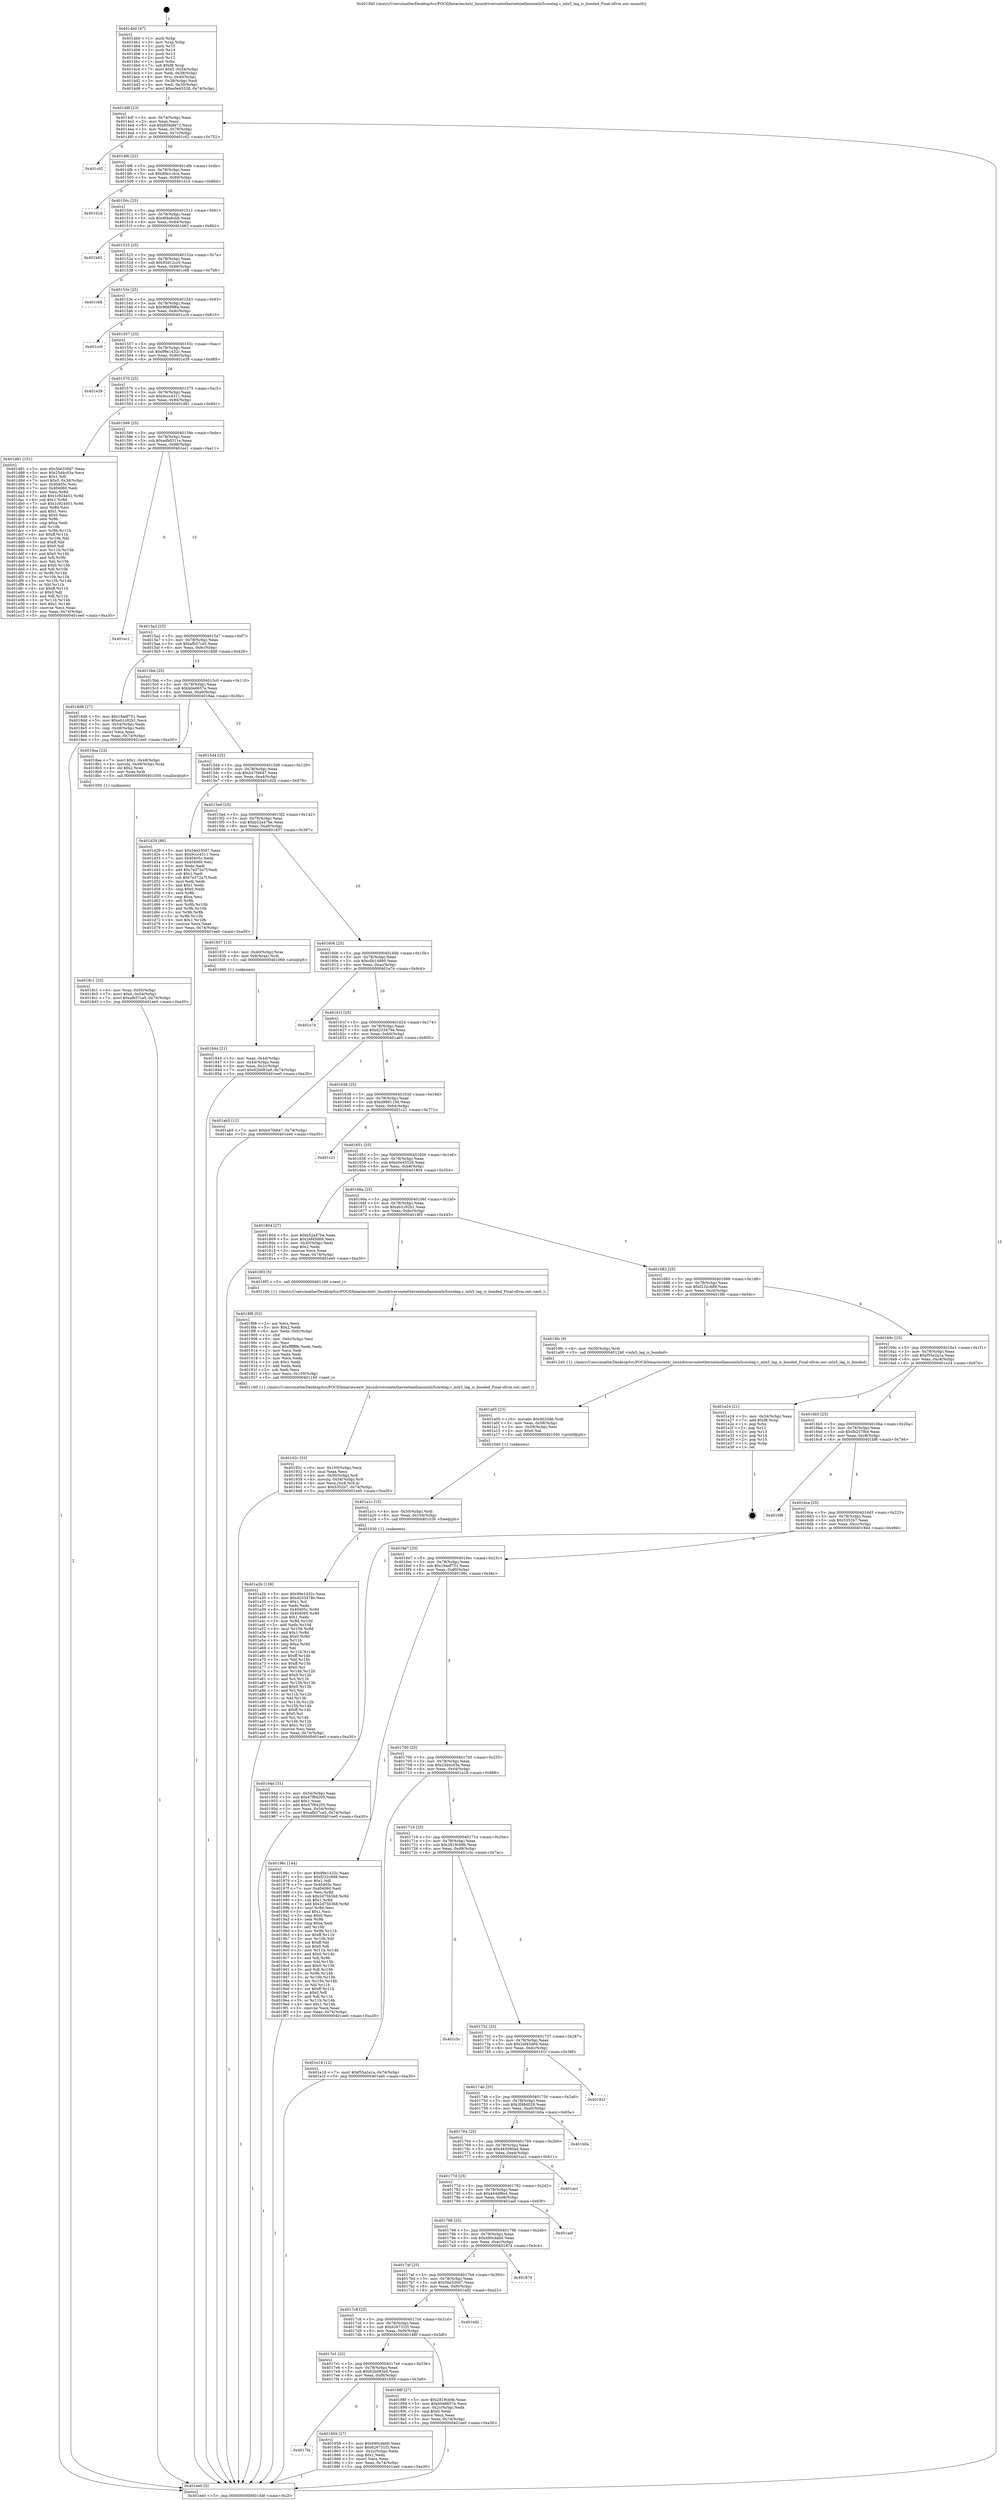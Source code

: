 digraph "0x4014b0" {
  label = "0x4014b0 (/mnt/c/Users/mathe/Desktop/tcc/POCII/binaries/extr_linuxdriversnetethernetmellanoxmlx5corelag.c_mlx5_lag_is_bonded_Final-ollvm.out::main(0))"
  labelloc = "t"
  node[shape=record]

  Entry [label="",width=0.3,height=0.3,shape=circle,fillcolor=black,style=filled]
  "0x4014df" [label="{
     0x4014df [23]\l
     | [instrs]\l
     &nbsp;&nbsp;0x4014df \<+3\>: mov -0x74(%rbp),%eax\l
     &nbsp;&nbsp;0x4014e2 \<+2\>: mov %eax,%ecx\l
     &nbsp;&nbsp;0x4014e4 \<+6\>: sub $0x858dfe72,%ecx\l
     &nbsp;&nbsp;0x4014ea \<+3\>: mov %eax,-0x78(%rbp)\l
     &nbsp;&nbsp;0x4014ed \<+3\>: mov %ecx,-0x7c(%rbp)\l
     &nbsp;&nbsp;0x4014f0 \<+6\>: je 0000000000401c02 \<main+0x752\>\l
  }"]
  "0x401c02" [label="{
     0x401c02\l
  }", style=dashed]
  "0x4014f6" [label="{
     0x4014f6 [22]\l
     | [instrs]\l
     &nbsp;&nbsp;0x4014f6 \<+5\>: jmp 00000000004014fb \<main+0x4b\>\l
     &nbsp;&nbsp;0x4014fb \<+3\>: mov -0x78(%rbp),%eax\l
     &nbsp;&nbsp;0x4014fe \<+5\>: sub $0x89a1c4ce,%eax\l
     &nbsp;&nbsp;0x401503 \<+3\>: mov %eax,-0x80(%rbp)\l
     &nbsp;&nbsp;0x401506 \<+6\>: je 0000000000401d1d \<main+0x86d\>\l
  }"]
  Exit [label="",width=0.3,height=0.3,shape=circle,fillcolor=black,style=filled,peripheries=2]
  "0x401d1d" [label="{
     0x401d1d\l
  }", style=dashed]
  "0x40150c" [label="{
     0x40150c [25]\l
     | [instrs]\l
     &nbsp;&nbsp;0x40150c \<+5\>: jmp 0000000000401511 \<main+0x61\>\l
     &nbsp;&nbsp;0x401511 \<+3\>: mov -0x78(%rbp),%eax\l
     &nbsp;&nbsp;0x401514 \<+5\>: sub $0x8f4ebcbb,%eax\l
     &nbsp;&nbsp;0x401519 \<+6\>: mov %eax,-0x84(%rbp)\l
     &nbsp;&nbsp;0x40151f \<+6\>: je 0000000000401b62 \<main+0x6b2\>\l
  }"]
  "0x401a2b" [label="{
     0x401a2b [138]\l
     | [instrs]\l
     &nbsp;&nbsp;0x401a2b \<+5\>: mov $0x99e1432c,%eax\l
     &nbsp;&nbsp;0x401a30 \<+5\>: mov $0xd233478e,%esi\l
     &nbsp;&nbsp;0x401a35 \<+2\>: mov $0x1,%cl\l
     &nbsp;&nbsp;0x401a37 \<+2\>: xor %edx,%edx\l
     &nbsp;&nbsp;0x401a39 \<+8\>: mov 0x40405c,%r8d\l
     &nbsp;&nbsp;0x401a41 \<+8\>: mov 0x404060,%r9d\l
     &nbsp;&nbsp;0x401a49 \<+3\>: sub $0x1,%edx\l
     &nbsp;&nbsp;0x401a4c \<+3\>: mov %r8d,%r10d\l
     &nbsp;&nbsp;0x401a4f \<+3\>: add %edx,%r10d\l
     &nbsp;&nbsp;0x401a52 \<+4\>: imul %r10d,%r8d\l
     &nbsp;&nbsp;0x401a56 \<+4\>: and $0x1,%r8d\l
     &nbsp;&nbsp;0x401a5a \<+4\>: cmp $0x0,%r8d\l
     &nbsp;&nbsp;0x401a5e \<+4\>: sete %r11b\l
     &nbsp;&nbsp;0x401a62 \<+4\>: cmp $0xa,%r9d\l
     &nbsp;&nbsp;0x401a66 \<+3\>: setl %bl\l
     &nbsp;&nbsp;0x401a69 \<+3\>: mov %r11b,%r14b\l
     &nbsp;&nbsp;0x401a6c \<+4\>: xor $0xff,%r14b\l
     &nbsp;&nbsp;0x401a70 \<+3\>: mov %bl,%r15b\l
     &nbsp;&nbsp;0x401a73 \<+4\>: xor $0xff,%r15b\l
     &nbsp;&nbsp;0x401a77 \<+3\>: xor $0x0,%cl\l
     &nbsp;&nbsp;0x401a7a \<+3\>: mov %r14b,%r12b\l
     &nbsp;&nbsp;0x401a7d \<+4\>: and $0x0,%r12b\l
     &nbsp;&nbsp;0x401a81 \<+3\>: and %cl,%r11b\l
     &nbsp;&nbsp;0x401a84 \<+3\>: mov %r15b,%r13b\l
     &nbsp;&nbsp;0x401a87 \<+4\>: and $0x0,%r13b\l
     &nbsp;&nbsp;0x401a8b \<+2\>: and %cl,%bl\l
     &nbsp;&nbsp;0x401a8d \<+3\>: or %r11b,%r12b\l
     &nbsp;&nbsp;0x401a90 \<+3\>: or %bl,%r13b\l
     &nbsp;&nbsp;0x401a93 \<+3\>: xor %r13b,%r12b\l
     &nbsp;&nbsp;0x401a96 \<+3\>: or %r15b,%r14b\l
     &nbsp;&nbsp;0x401a99 \<+4\>: xor $0xff,%r14b\l
     &nbsp;&nbsp;0x401a9d \<+3\>: or $0x0,%cl\l
     &nbsp;&nbsp;0x401aa0 \<+3\>: and %cl,%r14b\l
     &nbsp;&nbsp;0x401aa3 \<+3\>: or %r14b,%r12b\l
     &nbsp;&nbsp;0x401aa6 \<+4\>: test $0x1,%r12b\l
     &nbsp;&nbsp;0x401aaa \<+3\>: cmovne %esi,%eax\l
     &nbsp;&nbsp;0x401aad \<+3\>: mov %eax,-0x74(%rbp)\l
     &nbsp;&nbsp;0x401ab0 \<+5\>: jmp 0000000000401ee0 \<main+0xa30\>\l
  }"]
  "0x401b62" [label="{
     0x401b62\l
  }", style=dashed]
  "0x401525" [label="{
     0x401525 [25]\l
     | [instrs]\l
     &nbsp;&nbsp;0x401525 \<+5\>: jmp 000000000040152a \<main+0x7a\>\l
     &nbsp;&nbsp;0x40152a \<+3\>: mov -0x78(%rbp),%eax\l
     &nbsp;&nbsp;0x40152d \<+5\>: sub $0x93d12cc5,%eax\l
     &nbsp;&nbsp;0x401532 \<+6\>: mov %eax,-0x88(%rbp)\l
     &nbsp;&nbsp;0x401538 \<+6\>: je 0000000000401c68 \<main+0x7b8\>\l
  }"]
  "0x401a1c" [label="{
     0x401a1c [15]\l
     | [instrs]\l
     &nbsp;&nbsp;0x401a1c \<+4\>: mov -0x50(%rbp),%rdi\l
     &nbsp;&nbsp;0x401a20 \<+6\>: mov %eax,-0x104(%rbp)\l
     &nbsp;&nbsp;0x401a26 \<+5\>: call 0000000000401030 \<free@plt\>\l
     | [calls]\l
     &nbsp;&nbsp;0x401030 \{1\} (unknown)\l
  }"]
  "0x401c68" [label="{
     0x401c68\l
  }", style=dashed]
  "0x40153e" [label="{
     0x40153e [25]\l
     | [instrs]\l
     &nbsp;&nbsp;0x40153e \<+5\>: jmp 0000000000401543 \<main+0x93\>\l
     &nbsp;&nbsp;0x401543 \<+3\>: mov -0x78(%rbp),%eax\l
     &nbsp;&nbsp;0x401546 \<+5\>: sub $0x966f9f8a,%eax\l
     &nbsp;&nbsp;0x40154b \<+6\>: mov %eax,-0x8c(%rbp)\l
     &nbsp;&nbsp;0x401551 \<+6\>: je 0000000000401cc0 \<main+0x810\>\l
  }"]
  "0x401a05" [label="{
     0x401a05 [23]\l
     | [instrs]\l
     &nbsp;&nbsp;0x401a05 \<+10\>: movabs $0x4020d6,%rdi\l
     &nbsp;&nbsp;0x401a0f \<+3\>: mov %eax,-0x58(%rbp)\l
     &nbsp;&nbsp;0x401a12 \<+3\>: mov -0x58(%rbp),%esi\l
     &nbsp;&nbsp;0x401a15 \<+2\>: mov $0x0,%al\l
     &nbsp;&nbsp;0x401a17 \<+5\>: call 0000000000401040 \<printf@plt\>\l
     | [calls]\l
     &nbsp;&nbsp;0x401040 \{1\} (unknown)\l
  }"]
  "0x401cc0" [label="{
     0x401cc0\l
  }", style=dashed]
  "0x401557" [label="{
     0x401557 [25]\l
     | [instrs]\l
     &nbsp;&nbsp;0x401557 \<+5\>: jmp 000000000040155c \<main+0xac\>\l
     &nbsp;&nbsp;0x40155c \<+3\>: mov -0x78(%rbp),%eax\l
     &nbsp;&nbsp;0x40155f \<+5\>: sub $0x99e1432c,%eax\l
     &nbsp;&nbsp;0x401564 \<+6\>: mov %eax,-0x90(%rbp)\l
     &nbsp;&nbsp;0x40156a \<+6\>: je 0000000000401e39 \<main+0x989\>\l
  }"]
  "0x40192c" [label="{
     0x40192c [33]\l
     | [instrs]\l
     &nbsp;&nbsp;0x40192c \<+6\>: mov -0x100(%rbp),%ecx\l
     &nbsp;&nbsp;0x401932 \<+3\>: imul %eax,%ecx\l
     &nbsp;&nbsp;0x401935 \<+4\>: mov -0x50(%rbp),%r8\l
     &nbsp;&nbsp;0x401939 \<+4\>: movslq -0x54(%rbp),%r9\l
     &nbsp;&nbsp;0x40193d \<+4\>: mov %ecx,(%r8,%r9,4)\l
     &nbsp;&nbsp;0x401941 \<+7\>: movl $0x5352b7,-0x74(%rbp)\l
     &nbsp;&nbsp;0x401948 \<+5\>: jmp 0000000000401ee0 \<main+0xa30\>\l
  }"]
  "0x401e39" [label="{
     0x401e39\l
  }", style=dashed]
  "0x401570" [label="{
     0x401570 [25]\l
     | [instrs]\l
     &nbsp;&nbsp;0x401570 \<+5\>: jmp 0000000000401575 \<main+0xc5\>\l
     &nbsp;&nbsp;0x401575 \<+3\>: mov -0x78(%rbp),%eax\l
     &nbsp;&nbsp;0x401578 \<+5\>: sub $0x9ccc4311,%eax\l
     &nbsp;&nbsp;0x40157d \<+6\>: mov %eax,-0x94(%rbp)\l
     &nbsp;&nbsp;0x401583 \<+6\>: je 0000000000401d81 \<main+0x8d1\>\l
  }"]
  "0x4018f8" [label="{
     0x4018f8 [52]\l
     | [instrs]\l
     &nbsp;&nbsp;0x4018f8 \<+2\>: xor %ecx,%ecx\l
     &nbsp;&nbsp;0x4018fa \<+5\>: mov $0x2,%edx\l
     &nbsp;&nbsp;0x4018ff \<+6\>: mov %edx,-0xfc(%rbp)\l
     &nbsp;&nbsp;0x401905 \<+1\>: cltd\l
     &nbsp;&nbsp;0x401906 \<+6\>: mov -0xfc(%rbp),%esi\l
     &nbsp;&nbsp;0x40190c \<+2\>: idiv %esi\l
     &nbsp;&nbsp;0x40190e \<+6\>: imul $0xfffffffe,%edx,%edx\l
     &nbsp;&nbsp;0x401914 \<+2\>: mov %ecx,%edi\l
     &nbsp;&nbsp;0x401916 \<+2\>: sub %edx,%edi\l
     &nbsp;&nbsp;0x401918 \<+2\>: mov %ecx,%edx\l
     &nbsp;&nbsp;0x40191a \<+3\>: sub $0x1,%edx\l
     &nbsp;&nbsp;0x40191d \<+2\>: add %edx,%edi\l
     &nbsp;&nbsp;0x40191f \<+2\>: sub %edi,%ecx\l
     &nbsp;&nbsp;0x401921 \<+6\>: mov %ecx,-0x100(%rbp)\l
     &nbsp;&nbsp;0x401927 \<+5\>: call 0000000000401160 \<next_i\>\l
     | [calls]\l
     &nbsp;&nbsp;0x401160 \{1\} (/mnt/c/Users/mathe/Desktop/tcc/POCII/binaries/extr_linuxdriversnetethernetmellanoxmlx5corelag.c_mlx5_lag_is_bonded_Final-ollvm.out::next_i)\l
  }"]
  "0x401d81" [label="{
     0x401d81 [151]\l
     | [instrs]\l
     &nbsp;&nbsp;0x401d81 \<+5\>: mov $0x56e330d7,%eax\l
     &nbsp;&nbsp;0x401d86 \<+5\>: mov $0x25d4c03a,%ecx\l
     &nbsp;&nbsp;0x401d8b \<+2\>: mov $0x1,%dl\l
     &nbsp;&nbsp;0x401d8d \<+7\>: movl $0x0,-0x34(%rbp)\l
     &nbsp;&nbsp;0x401d94 \<+7\>: mov 0x40405c,%esi\l
     &nbsp;&nbsp;0x401d9b \<+7\>: mov 0x404060,%edi\l
     &nbsp;&nbsp;0x401da2 \<+3\>: mov %esi,%r8d\l
     &nbsp;&nbsp;0x401da5 \<+7\>: add $0x1c924451,%r8d\l
     &nbsp;&nbsp;0x401dac \<+4\>: sub $0x1,%r8d\l
     &nbsp;&nbsp;0x401db0 \<+7\>: sub $0x1c924451,%r8d\l
     &nbsp;&nbsp;0x401db7 \<+4\>: imul %r8d,%esi\l
     &nbsp;&nbsp;0x401dbb \<+3\>: and $0x1,%esi\l
     &nbsp;&nbsp;0x401dbe \<+3\>: cmp $0x0,%esi\l
     &nbsp;&nbsp;0x401dc1 \<+4\>: sete %r9b\l
     &nbsp;&nbsp;0x401dc5 \<+3\>: cmp $0xa,%edi\l
     &nbsp;&nbsp;0x401dc8 \<+4\>: setl %r10b\l
     &nbsp;&nbsp;0x401dcc \<+3\>: mov %r9b,%r11b\l
     &nbsp;&nbsp;0x401dcf \<+4\>: xor $0xff,%r11b\l
     &nbsp;&nbsp;0x401dd3 \<+3\>: mov %r10b,%bl\l
     &nbsp;&nbsp;0x401dd6 \<+3\>: xor $0xff,%bl\l
     &nbsp;&nbsp;0x401dd9 \<+3\>: xor $0x0,%dl\l
     &nbsp;&nbsp;0x401ddc \<+3\>: mov %r11b,%r14b\l
     &nbsp;&nbsp;0x401ddf \<+4\>: and $0x0,%r14b\l
     &nbsp;&nbsp;0x401de3 \<+3\>: and %dl,%r9b\l
     &nbsp;&nbsp;0x401de6 \<+3\>: mov %bl,%r15b\l
     &nbsp;&nbsp;0x401de9 \<+4\>: and $0x0,%r15b\l
     &nbsp;&nbsp;0x401ded \<+3\>: and %dl,%r10b\l
     &nbsp;&nbsp;0x401df0 \<+3\>: or %r9b,%r14b\l
     &nbsp;&nbsp;0x401df3 \<+3\>: or %r10b,%r15b\l
     &nbsp;&nbsp;0x401df6 \<+3\>: xor %r15b,%r14b\l
     &nbsp;&nbsp;0x401df9 \<+3\>: or %bl,%r11b\l
     &nbsp;&nbsp;0x401dfc \<+4\>: xor $0xff,%r11b\l
     &nbsp;&nbsp;0x401e00 \<+3\>: or $0x0,%dl\l
     &nbsp;&nbsp;0x401e03 \<+3\>: and %dl,%r11b\l
     &nbsp;&nbsp;0x401e06 \<+3\>: or %r11b,%r14b\l
     &nbsp;&nbsp;0x401e09 \<+4\>: test $0x1,%r14b\l
     &nbsp;&nbsp;0x401e0d \<+3\>: cmovne %ecx,%eax\l
     &nbsp;&nbsp;0x401e10 \<+3\>: mov %eax,-0x74(%rbp)\l
     &nbsp;&nbsp;0x401e13 \<+5\>: jmp 0000000000401ee0 \<main+0xa30\>\l
  }"]
  "0x401589" [label="{
     0x401589 [25]\l
     | [instrs]\l
     &nbsp;&nbsp;0x401589 \<+5\>: jmp 000000000040158e \<main+0xde\>\l
     &nbsp;&nbsp;0x40158e \<+3\>: mov -0x78(%rbp),%eax\l
     &nbsp;&nbsp;0x401591 \<+5\>: sub $0xadb0311e,%eax\l
     &nbsp;&nbsp;0x401596 \<+6\>: mov %eax,-0x98(%rbp)\l
     &nbsp;&nbsp;0x40159c \<+6\>: je 0000000000401ec1 \<main+0xa11\>\l
  }"]
  "0x4018c1" [label="{
     0x4018c1 [23]\l
     | [instrs]\l
     &nbsp;&nbsp;0x4018c1 \<+4\>: mov %rax,-0x50(%rbp)\l
     &nbsp;&nbsp;0x4018c5 \<+7\>: movl $0x0,-0x54(%rbp)\l
     &nbsp;&nbsp;0x4018cc \<+7\>: movl $0xafb57ca5,-0x74(%rbp)\l
     &nbsp;&nbsp;0x4018d3 \<+5\>: jmp 0000000000401ee0 \<main+0xa30\>\l
  }"]
  "0x401ec1" [label="{
     0x401ec1\l
  }", style=dashed]
  "0x4015a2" [label="{
     0x4015a2 [25]\l
     | [instrs]\l
     &nbsp;&nbsp;0x4015a2 \<+5\>: jmp 00000000004015a7 \<main+0xf7\>\l
     &nbsp;&nbsp;0x4015a7 \<+3\>: mov -0x78(%rbp),%eax\l
     &nbsp;&nbsp;0x4015aa \<+5\>: sub $0xafb57ca5,%eax\l
     &nbsp;&nbsp;0x4015af \<+6\>: mov %eax,-0x9c(%rbp)\l
     &nbsp;&nbsp;0x4015b5 \<+6\>: je 00000000004018d8 \<main+0x428\>\l
  }"]
  "0x4017fa" [label="{
     0x4017fa\l
  }", style=dashed]
  "0x4018d8" [label="{
     0x4018d8 [27]\l
     | [instrs]\l
     &nbsp;&nbsp;0x4018d8 \<+5\>: mov $0x18adf751,%eax\l
     &nbsp;&nbsp;0x4018dd \<+5\>: mov $0xeb1c92b1,%ecx\l
     &nbsp;&nbsp;0x4018e2 \<+3\>: mov -0x54(%rbp),%edx\l
     &nbsp;&nbsp;0x4018e5 \<+3\>: cmp -0x48(%rbp),%edx\l
     &nbsp;&nbsp;0x4018e8 \<+3\>: cmovl %ecx,%eax\l
     &nbsp;&nbsp;0x4018eb \<+3\>: mov %eax,-0x74(%rbp)\l
     &nbsp;&nbsp;0x4018ee \<+5\>: jmp 0000000000401ee0 \<main+0xa30\>\l
  }"]
  "0x4015bb" [label="{
     0x4015bb [25]\l
     | [instrs]\l
     &nbsp;&nbsp;0x4015bb \<+5\>: jmp 00000000004015c0 \<main+0x110\>\l
     &nbsp;&nbsp;0x4015c0 \<+3\>: mov -0x78(%rbp),%eax\l
     &nbsp;&nbsp;0x4015c3 \<+5\>: sub $0xb0e6657e,%eax\l
     &nbsp;&nbsp;0x4015c8 \<+6\>: mov %eax,-0xa0(%rbp)\l
     &nbsp;&nbsp;0x4015ce \<+6\>: je 00000000004018aa \<main+0x3fa\>\l
  }"]
  "0x401859" [label="{
     0x401859 [27]\l
     | [instrs]\l
     &nbsp;&nbsp;0x401859 \<+5\>: mov $0x490cdab0,%eax\l
     &nbsp;&nbsp;0x40185e \<+5\>: mov $0x626731f3,%ecx\l
     &nbsp;&nbsp;0x401863 \<+3\>: mov -0x2c(%rbp),%edx\l
     &nbsp;&nbsp;0x401866 \<+3\>: cmp $0x1,%edx\l
     &nbsp;&nbsp;0x401869 \<+3\>: cmovl %ecx,%eax\l
     &nbsp;&nbsp;0x40186c \<+3\>: mov %eax,-0x74(%rbp)\l
     &nbsp;&nbsp;0x40186f \<+5\>: jmp 0000000000401ee0 \<main+0xa30\>\l
  }"]
  "0x4018aa" [label="{
     0x4018aa [23]\l
     | [instrs]\l
     &nbsp;&nbsp;0x4018aa \<+7\>: movl $0x1,-0x48(%rbp)\l
     &nbsp;&nbsp;0x4018b1 \<+4\>: movslq -0x48(%rbp),%rax\l
     &nbsp;&nbsp;0x4018b5 \<+4\>: shl $0x2,%rax\l
     &nbsp;&nbsp;0x4018b9 \<+3\>: mov %rax,%rdi\l
     &nbsp;&nbsp;0x4018bc \<+5\>: call 0000000000401050 \<malloc@plt\>\l
     | [calls]\l
     &nbsp;&nbsp;0x401050 \{1\} (unknown)\l
  }"]
  "0x4015d4" [label="{
     0x4015d4 [25]\l
     | [instrs]\l
     &nbsp;&nbsp;0x4015d4 \<+5\>: jmp 00000000004015d9 \<main+0x129\>\l
     &nbsp;&nbsp;0x4015d9 \<+3\>: mov -0x78(%rbp),%eax\l
     &nbsp;&nbsp;0x4015dc \<+5\>: sub $0xb47f4647,%eax\l
     &nbsp;&nbsp;0x4015e1 \<+6\>: mov %eax,-0xa4(%rbp)\l
     &nbsp;&nbsp;0x4015e7 \<+6\>: je 0000000000401d29 \<main+0x879\>\l
  }"]
  "0x4017e1" [label="{
     0x4017e1 [25]\l
     | [instrs]\l
     &nbsp;&nbsp;0x4017e1 \<+5\>: jmp 00000000004017e6 \<main+0x336\>\l
     &nbsp;&nbsp;0x4017e6 \<+3\>: mov -0x78(%rbp),%eax\l
     &nbsp;&nbsp;0x4017e9 \<+5\>: sub $0x62b083a9,%eax\l
     &nbsp;&nbsp;0x4017ee \<+6\>: mov %eax,-0xf8(%rbp)\l
     &nbsp;&nbsp;0x4017f4 \<+6\>: je 0000000000401859 \<main+0x3a9\>\l
  }"]
  "0x401d29" [label="{
     0x401d29 [88]\l
     | [instrs]\l
     &nbsp;&nbsp;0x401d29 \<+5\>: mov $0x56e330d7,%eax\l
     &nbsp;&nbsp;0x401d2e \<+5\>: mov $0x9ccc4311,%ecx\l
     &nbsp;&nbsp;0x401d33 \<+7\>: mov 0x40405c,%edx\l
     &nbsp;&nbsp;0x401d3a \<+7\>: mov 0x404060,%esi\l
     &nbsp;&nbsp;0x401d41 \<+2\>: mov %edx,%edi\l
     &nbsp;&nbsp;0x401d43 \<+6\>: add $0x7e372a7f,%edi\l
     &nbsp;&nbsp;0x401d49 \<+3\>: sub $0x1,%edi\l
     &nbsp;&nbsp;0x401d4c \<+6\>: sub $0x7e372a7f,%edi\l
     &nbsp;&nbsp;0x401d52 \<+3\>: imul %edi,%edx\l
     &nbsp;&nbsp;0x401d55 \<+3\>: and $0x1,%edx\l
     &nbsp;&nbsp;0x401d58 \<+3\>: cmp $0x0,%edx\l
     &nbsp;&nbsp;0x401d5b \<+4\>: sete %r8b\l
     &nbsp;&nbsp;0x401d5f \<+3\>: cmp $0xa,%esi\l
     &nbsp;&nbsp;0x401d62 \<+4\>: setl %r9b\l
     &nbsp;&nbsp;0x401d66 \<+3\>: mov %r8b,%r10b\l
     &nbsp;&nbsp;0x401d69 \<+3\>: and %r9b,%r10b\l
     &nbsp;&nbsp;0x401d6c \<+3\>: xor %r9b,%r8b\l
     &nbsp;&nbsp;0x401d6f \<+3\>: or %r8b,%r10b\l
     &nbsp;&nbsp;0x401d72 \<+4\>: test $0x1,%r10b\l
     &nbsp;&nbsp;0x401d76 \<+3\>: cmovne %ecx,%eax\l
     &nbsp;&nbsp;0x401d79 \<+3\>: mov %eax,-0x74(%rbp)\l
     &nbsp;&nbsp;0x401d7c \<+5\>: jmp 0000000000401ee0 \<main+0xa30\>\l
  }"]
  "0x4015ed" [label="{
     0x4015ed [25]\l
     | [instrs]\l
     &nbsp;&nbsp;0x4015ed \<+5\>: jmp 00000000004015f2 \<main+0x142\>\l
     &nbsp;&nbsp;0x4015f2 \<+3\>: mov -0x78(%rbp),%eax\l
     &nbsp;&nbsp;0x4015f5 \<+5\>: sub $0xb52a47be,%eax\l
     &nbsp;&nbsp;0x4015fa \<+6\>: mov %eax,-0xa8(%rbp)\l
     &nbsp;&nbsp;0x401600 \<+6\>: je 0000000000401837 \<main+0x387\>\l
  }"]
  "0x40188f" [label="{
     0x40188f [27]\l
     | [instrs]\l
     &nbsp;&nbsp;0x40188f \<+5\>: mov $0x2819cb9b,%eax\l
     &nbsp;&nbsp;0x401894 \<+5\>: mov $0xb0e6657e,%ecx\l
     &nbsp;&nbsp;0x401899 \<+3\>: mov -0x2c(%rbp),%edx\l
     &nbsp;&nbsp;0x40189c \<+3\>: cmp $0x0,%edx\l
     &nbsp;&nbsp;0x40189f \<+3\>: cmove %ecx,%eax\l
     &nbsp;&nbsp;0x4018a2 \<+3\>: mov %eax,-0x74(%rbp)\l
     &nbsp;&nbsp;0x4018a5 \<+5\>: jmp 0000000000401ee0 \<main+0xa30\>\l
  }"]
  "0x401837" [label="{
     0x401837 [13]\l
     | [instrs]\l
     &nbsp;&nbsp;0x401837 \<+4\>: mov -0x40(%rbp),%rax\l
     &nbsp;&nbsp;0x40183b \<+4\>: mov 0x8(%rax),%rdi\l
     &nbsp;&nbsp;0x40183f \<+5\>: call 0000000000401060 \<atoi@plt\>\l
     | [calls]\l
     &nbsp;&nbsp;0x401060 \{1\} (unknown)\l
  }"]
  "0x401606" [label="{
     0x401606 [25]\l
     | [instrs]\l
     &nbsp;&nbsp;0x401606 \<+5\>: jmp 000000000040160b \<main+0x15b\>\l
     &nbsp;&nbsp;0x40160b \<+3\>: mov -0x78(%rbp),%eax\l
     &nbsp;&nbsp;0x40160e \<+5\>: sub $0xc0b14860,%eax\l
     &nbsp;&nbsp;0x401613 \<+6\>: mov %eax,-0xac(%rbp)\l
     &nbsp;&nbsp;0x401619 \<+6\>: je 0000000000401e74 \<main+0x9c4\>\l
  }"]
  "0x4017c8" [label="{
     0x4017c8 [25]\l
     | [instrs]\l
     &nbsp;&nbsp;0x4017c8 \<+5\>: jmp 00000000004017cd \<main+0x31d\>\l
     &nbsp;&nbsp;0x4017cd \<+3\>: mov -0x78(%rbp),%eax\l
     &nbsp;&nbsp;0x4017d0 \<+5\>: sub $0x626731f3,%eax\l
     &nbsp;&nbsp;0x4017d5 \<+6\>: mov %eax,-0xf4(%rbp)\l
     &nbsp;&nbsp;0x4017db \<+6\>: je 000000000040188f \<main+0x3df\>\l
  }"]
  "0x401e74" [label="{
     0x401e74\l
  }", style=dashed]
  "0x40161f" [label="{
     0x40161f [25]\l
     | [instrs]\l
     &nbsp;&nbsp;0x40161f \<+5\>: jmp 0000000000401624 \<main+0x174\>\l
     &nbsp;&nbsp;0x401624 \<+3\>: mov -0x78(%rbp),%eax\l
     &nbsp;&nbsp;0x401627 \<+5\>: sub $0xd233478e,%eax\l
     &nbsp;&nbsp;0x40162c \<+6\>: mov %eax,-0xb0(%rbp)\l
     &nbsp;&nbsp;0x401632 \<+6\>: je 0000000000401ab5 \<main+0x605\>\l
  }"]
  "0x401ed2" [label="{
     0x401ed2\l
  }", style=dashed]
  "0x401ab5" [label="{
     0x401ab5 [12]\l
     | [instrs]\l
     &nbsp;&nbsp;0x401ab5 \<+7\>: movl $0xb47f4647,-0x74(%rbp)\l
     &nbsp;&nbsp;0x401abc \<+5\>: jmp 0000000000401ee0 \<main+0xa30\>\l
  }"]
  "0x401638" [label="{
     0x401638 [25]\l
     | [instrs]\l
     &nbsp;&nbsp;0x401638 \<+5\>: jmp 000000000040163d \<main+0x18d\>\l
     &nbsp;&nbsp;0x40163d \<+3\>: mov -0x78(%rbp),%eax\l
     &nbsp;&nbsp;0x401640 \<+5\>: sub $0xd988119d,%eax\l
     &nbsp;&nbsp;0x401645 \<+6\>: mov %eax,-0xb4(%rbp)\l
     &nbsp;&nbsp;0x40164b \<+6\>: je 0000000000401c21 \<main+0x771\>\l
  }"]
  "0x4017af" [label="{
     0x4017af [25]\l
     | [instrs]\l
     &nbsp;&nbsp;0x4017af \<+5\>: jmp 00000000004017b4 \<main+0x304\>\l
     &nbsp;&nbsp;0x4017b4 \<+3\>: mov -0x78(%rbp),%eax\l
     &nbsp;&nbsp;0x4017b7 \<+5\>: sub $0x56e330d7,%eax\l
     &nbsp;&nbsp;0x4017bc \<+6\>: mov %eax,-0xf0(%rbp)\l
     &nbsp;&nbsp;0x4017c2 \<+6\>: je 0000000000401ed2 \<main+0xa22\>\l
  }"]
  "0x401c21" [label="{
     0x401c21\l
  }", style=dashed]
  "0x401651" [label="{
     0x401651 [25]\l
     | [instrs]\l
     &nbsp;&nbsp;0x401651 \<+5\>: jmp 0000000000401656 \<main+0x1a6\>\l
     &nbsp;&nbsp;0x401656 \<+3\>: mov -0x78(%rbp),%eax\l
     &nbsp;&nbsp;0x401659 \<+5\>: sub $0xe0e45528,%eax\l
     &nbsp;&nbsp;0x40165e \<+6\>: mov %eax,-0xb8(%rbp)\l
     &nbsp;&nbsp;0x401664 \<+6\>: je 0000000000401804 \<main+0x354\>\l
  }"]
  "0x401874" [label="{
     0x401874\l
  }", style=dashed]
  "0x401804" [label="{
     0x401804 [27]\l
     | [instrs]\l
     &nbsp;&nbsp;0x401804 \<+5\>: mov $0xb52a47be,%eax\l
     &nbsp;&nbsp;0x401809 \<+5\>: mov $0x2ef45d69,%ecx\l
     &nbsp;&nbsp;0x40180e \<+3\>: mov -0x30(%rbp),%edx\l
     &nbsp;&nbsp;0x401811 \<+3\>: cmp $0x2,%edx\l
     &nbsp;&nbsp;0x401814 \<+3\>: cmovne %ecx,%eax\l
     &nbsp;&nbsp;0x401817 \<+3\>: mov %eax,-0x74(%rbp)\l
     &nbsp;&nbsp;0x40181a \<+5\>: jmp 0000000000401ee0 \<main+0xa30\>\l
  }"]
  "0x40166a" [label="{
     0x40166a [25]\l
     | [instrs]\l
     &nbsp;&nbsp;0x40166a \<+5\>: jmp 000000000040166f \<main+0x1bf\>\l
     &nbsp;&nbsp;0x40166f \<+3\>: mov -0x78(%rbp),%eax\l
     &nbsp;&nbsp;0x401672 \<+5\>: sub $0xeb1c92b1,%eax\l
     &nbsp;&nbsp;0x401677 \<+6\>: mov %eax,-0xbc(%rbp)\l
     &nbsp;&nbsp;0x40167d \<+6\>: je 00000000004018f3 \<main+0x443\>\l
  }"]
  "0x401ee0" [label="{
     0x401ee0 [5]\l
     | [instrs]\l
     &nbsp;&nbsp;0x401ee0 \<+5\>: jmp 00000000004014df \<main+0x2f\>\l
  }"]
  "0x4014b0" [label="{
     0x4014b0 [47]\l
     | [instrs]\l
     &nbsp;&nbsp;0x4014b0 \<+1\>: push %rbp\l
     &nbsp;&nbsp;0x4014b1 \<+3\>: mov %rsp,%rbp\l
     &nbsp;&nbsp;0x4014b4 \<+2\>: push %r15\l
     &nbsp;&nbsp;0x4014b6 \<+2\>: push %r14\l
     &nbsp;&nbsp;0x4014b8 \<+2\>: push %r13\l
     &nbsp;&nbsp;0x4014ba \<+2\>: push %r12\l
     &nbsp;&nbsp;0x4014bc \<+1\>: push %rbx\l
     &nbsp;&nbsp;0x4014bd \<+7\>: sub $0xf8,%rsp\l
     &nbsp;&nbsp;0x4014c4 \<+7\>: movl $0x0,-0x34(%rbp)\l
     &nbsp;&nbsp;0x4014cb \<+3\>: mov %edi,-0x38(%rbp)\l
     &nbsp;&nbsp;0x4014ce \<+4\>: mov %rsi,-0x40(%rbp)\l
     &nbsp;&nbsp;0x4014d2 \<+3\>: mov -0x38(%rbp),%edi\l
     &nbsp;&nbsp;0x4014d5 \<+3\>: mov %edi,-0x30(%rbp)\l
     &nbsp;&nbsp;0x4014d8 \<+7\>: movl $0xe0e45528,-0x74(%rbp)\l
  }"]
  "0x401844" [label="{
     0x401844 [21]\l
     | [instrs]\l
     &nbsp;&nbsp;0x401844 \<+3\>: mov %eax,-0x44(%rbp)\l
     &nbsp;&nbsp;0x401847 \<+3\>: mov -0x44(%rbp),%eax\l
     &nbsp;&nbsp;0x40184a \<+3\>: mov %eax,-0x2c(%rbp)\l
     &nbsp;&nbsp;0x40184d \<+7\>: movl $0x62b083a9,-0x74(%rbp)\l
     &nbsp;&nbsp;0x401854 \<+5\>: jmp 0000000000401ee0 \<main+0xa30\>\l
  }"]
  "0x401796" [label="{
     0x401796 [25]\l
     | [instrs]\l
     &nbsp;&nbsp;0x401796 \<+5\>: jmp 000000000040179b \<main+0x2eb\>\l
     &nbsp;&nbsp;0x40179b \<+3\>: mov -0x78(%rbp),%eax\l
     &nbsp;&nbsp;0x40179e \<+5\>: sub $0x490cdab0,%eax\l
     &nbsp;&nbsp;0x4017a3 \<+6\>: mov %eax,-0xec(%rbp)\l
     &nbsp;&nbsp;0x4017a9 \<+6\>: je 0000000000401874 \<main+0x3c4\>\l
  }"]
  "0x4018f3" [label="{
     0x4018f3 [5]\l
     | [instrs]\l
     &nbsp;&nbsp;0x4018f3 \<+5\>: call 0000000000401160 \<next_i\>\l
     | [calls]\l
     &nbsp;&nbsp;0x401160 \{1\} (/mnt/c/Users/mathe/Desktop/tcc/POCII/binaries/extr_linuxdriversnetethernetmellanoxmlx5corelag.c_mlx5_lag_is_bonded_Final-ollvm.out::next_i)\l
  }"]
  "0x401683" [label="{
     0x401683 [25]\l
     | [instrs]\l
     &nbsp;&nbsp;0x401683 \<+5\>: jmp 0000000000401688 \<main+0x1d8\>\l
     &nbsp;&nbsp;0x401688 \<+3\>: mov -0x78(%rbp),%eax\l
     &nbsp;&nbsp;0x40168b \<+5\>: sub $0xf232c689,%eax\l
     &nbsp;&nbsp;0x401690 \<+6\>: mov %eax,-0xc0(%rbp)\l
     &nbsp;&nbsp;0x401696 \<+6\>: je 00000000004019fc \<main+0x54c\>\l
  }"]
  "0x401aef" [label="{
     0x401aef\l
  }", style=dashed]
  "0x4019fc" [label="{
     0x4019fc [9]\l
     | [instrs]\l
     &nbsp;&nbsp;0x4019fc \<+4\>: mov -0x50(%rbp),%rdi\l
     &nbsp;&nbsp;0x401a00 \<+5\>: call 0000000000401240 \<mlx5_lag_is_bonded\>\l
     | [calls]\l
     &nbsp;&nbsp;0x401240 \{1\} (/mnt/c/Users/mathe/Desktop/tcc/POCII/binaries/extr_linuxdriversnetethernetmellanoxmlx5corelag.c_mlx5_lag_is_bonded_Final-ollvm.out::mlx5_lag_is_bonded)\l
  }"]
  "0x40169c" [label="{
     0x40169c [25]\l
     | [instrs]\l
     &nbsp;&nbsp;0x40169c \<+5\>: jmp 00000000004016a1 \<main+0x1f1\>\l
     &nbsp;&nbsp;0x4016a1 \<+3\>: mov -0x78(%rbp),%eax\l
     &nbsp;&nbsp;0x4016a4 \<+5\>: sub $0xf55a2a1a,%eax\l
     &nbsp;&nbsp;0x4016a9 \<+6\>: mov %eax,-0xc4(%rbp)\l
     &nbsp;&nbsp;0x4016af \<+6\>: je 0000000000401e24 \<main+0x974\>\l
  }"]
  "0x40177d" [label="{
     0x40177d [25]\l
     | [instrs]\l
     &nbsp;&nbsp;0x40177d \<+5\>: jmp 0000000000401782 \<main+0x2d2\>\l
     &nbsp;&nbsp;0x401782 \<+3\>: mov -0x78(%rbp),%eax\l
     &nbsp;&nbsp;0x401785 \<+5\>: sub $0x444df8e4,%eax\l
     &nbsp;&nbsp;0x40178a \<+6\>: mov %eax,-0xe8(%rbp)\l
     &nbsp;&nbsp;0x401790 \<+6\>: je 0000000000401aef \<main+0x63f\>\l
  }"]
  "0x401e24" [label="{
     0x401e24 [21]\l
     | [instrs]\l
     &nbsp;&nbsp;0x401e24 \<+3\>: mov -0x34(%rbp),%eax\l
     &nbsp;&nbsp;0x401e27 \<+7\>: add $0xf8,%rsp\l
     &nbsp;&nbsp;0x401e2e \<+1\>: pop %rbx\l
     &nbsp;&nbsp;0x401e2f \<+2\>: pop %r12\l
     &nbsp;&nbsp;0x401e31 \<+2\>: pop %r13\l
     &nbsp;&nbsp;0x401e33 \<+2\>: pop %r14\l
     &nbsp;&nbsp;0x401e35 \<+2\>: pop %r15\l
     &nbsp;&nbsp;0x401e37 \<+1\>: pop %rbp\l
     &nbsp;&nbsp;0x401e38 \<+1\>: ret\l
  }"]
  "0x4016b5" [label="{
     0x4016b5 [25]\l
     | [instrs]\l
     &nbsp;&nbsp;0x4016b5 \<+5\>: jmp 00000000004016ba \<main+0x20a\>\l
     &nbsp;&nbsp;0x4016ba \<+3\>: mov -0x78(%rbp),%eax\l
     &nbsp;&nbsp;0x4016bd \<+5\>: sub $0xfb257fb4,%eax\l
     &nbsp;&nbsp;0x4016c2 \<+6\>: mov %eax,-0xc8(%rbp)\l
     &nbsp;&nbsp;0x4016c8 \<+6\>: je 0000000000401bf6 \<main+0x746\>\l
  }"]
  "0x401ac1" [label="{
     0x401ac1\l
  }", style=dashed]
  "0x401bf6" [label="{
     0x401bf6\l
  }", style=dashed]
  "0x4016ce" [label="{
     0x4016ce [25]\l
     | [instrs]\l
     &nbsp;&nbsp;0x4016ce \<+5\>: jmp 00000000004016d3 \<main+0x223\>\l
     &nbsp;&nbsp;0x4016d3 \<+3\>: mov -0x78(%rbp),%eax\l
     &nbsp;&nbsp;0x4016d6 \<+5\>: sub $0x5352b7,%eax\l
     &nbsp;&nbsp;0x4016db \<+6\>: mov %eax,-0xcc(%rbp)\l
     &nbsp;&nbsp;0x4016e1 \<+6\>: je 000000000040194d \<main+0x49d\>\l
  }"]
  "0x401764" [label="{
     0x401764 [25]\l
     | [instrs]\l
     &nbsp;&nbsp;0x401764 \<+5\>: jmp 0000000000401769 \<main+0x2b9\>\l
     &nbsp;&nbsp;0x401769 \<+3\>: mov -0x78(%rbp),%eax\l
     &nbsp;&nbsp;0x40176c \<+5\>: sub $0x443090ad,%eax\l
     &nbsp;&nbsp;0x401771 \<+6\>: mov %eax,-0xe4(%rbp)\l
     &nbsp;&nbsp;0x401777 \<+6\>: je 0000000000401ac1 \<main+0x611\>\l
  }"]
  "0x40194d" [label="{
     0x40194d [31]\l
     | [instrs]\l
     &nbsp;&nbsp;0x40194d \<+3\>: mov -0x54(%rbp),%eax\l
     &nbsp;&nbsp;0x401950 \<+5\>: sub $0x47f84205,%eax\l
     &nbsp;&nbsp;0x401955 \<+3\>: add $0x1,%eax\l
     &nbsp;&nbsp;0x401958 \<+5\>: add $0x47f84205,%eax\l
     &nbsp;&nbsp;0x40195d \<+3\>: mov %eax,-0x54(%rbp)\l
     &nbsp;&nbsp;0x401960 \<+7\>: movl $0xafb57ca5,-0x74(%rbp)\l
     &nbsp;&nbsp;0x401967 \<+5\>: jmp 0000000000401ee0 \<main+0xa30\>\l
  }"]
  "0x4016e7" [label="{
     0x4016e7 [25]\l
     | [instrs]\l
     &nbsp;&nbsp;0x4016e7 \<+5\>: jmp 00000000004016ec \<main+0x23c\>\l
     &nbsp;&nbsp;0x4016ec \<+3\>: mov -0x78(%rbp),%eax\l
     &nbsp;&nbsp;0x4016ef \<+5\>: sub $0x18adf751,%eax\l
     &nbsp;&nbsp;0x4016f4 \<+6\>: mov %eax,-0xd0(%rbp)\l
     &nbsp;&nbsp;0x4016fa \<+6\>: je 000000000040196c \<main+0x4bc\>\l
  }"]
  "0x401b0a" [label="{
     0x401b0a\l
  }", style=dashed]
  "0x40196c" [label="{
     0x40196c [144]\l
     | [instrs]\l
     &nbsp;&nbsp;0x40196c \<+5\>: mov $0x99e1432c,%eax\l
     &nbsp;&nbsp;0x401971 \<+5\>: mov $0xf232c689,%ecx\l
     &nbsp;&nbsp;0x401976 \<+2\>: mov $0x1,%dl\l
     &nbsp;&nbsp;0x401978 \<+7\>: mov 0x40405c,%esi\l
     &nbsp;&nbsp;0x40197f \<+7\>: mov 0x404060,%edi\l
     &nbsp;&nbsp;0x401986 \<+3\>: mov %esi,%r8d\l
     &nbsp;&nbsp;0x401989 \<+7\>: sub $0x2d75b3b8,%r8d\l
     &nbsp;&nbsp;0x401990 \<+4\>: sub $0x1,%r8d\l
     &nbsp;&nbsp;0x401994 \<+7\>: add $0x2d75b3b8,%r8d\l
     &nbsp;&nbsp;0x40199b \<+4\>: imul %r8d,%esi\l
     &nbsp;&nbsp;0x40199f \<+3\>: and $0x1,%esi\l
     &nbsp;&nbsp;0x4019a2 \<+3\>: cmp $0x0,%esi\l
     &nbsp;&nbsp;0x4019a5 \<+4\>: sete %r9b\l
     &nbsp;&nbsp;0x4019a9 \<+3\>: cmp $0xa,%edi\l
     &nbsp;&nbsp;0x4019ac \<+4\>: setl %r10b\l
     &nbsp;&nbsp;0x4019b0 \<+3\>: mov %r9b,%r11b\l
     &nbsp;&nbsp;0x4019b3 \<+4\>: xor $0xff,%r11b\l
     &nbsp;&nbsp;0x4019b7 \<+3\>: mov %r10b,%bl\l
     &nbsp;&nbsp;0x4019ba \<+3\>: xor $0xff,%bl\l
     &nbsp;&nbsp;0x4019bd \<+3\>: xor $0x0,%dl\l
     &nbsp;&nbsp;0x4019c0 \<+3\>: mov %r11b,%r14b\l
     &nbsp;&nbsp;0x4019c3 \<+4\>: and $0x0,%r14b\l
     &nbsp;&nbsp;0x4019c7 \<+3\>: and %dl,%r9b\l
     &nbsp;&nbsp;0x4019ca \<+3\>: mov %bl,%r15b\l
     &nbsp;&nbsp;0x4019cd \<+4\>: and $0x0,%r15b\l
     &nbsp;&nbsp;0x4019d1 \<+3\>: and %dl,%r10b\l
     &nbsp;&nbsp;0x4019d4 \<+3\>: or %r9b,%r14b\l
     &nbsp;&nbsp;0x4019d7 \<+3\>: or %r10b,%r15b\l
     &nbsp;&nbsp;0x4019da \<+3\>: xor %r15b,%r14b\l
     &nbsp;&nbsp;0x4019dd \<+3\>: or %bl,%r11b\l
     &nbsp;&nbsp;0x4019e0 \<+4\>: xor $0xff,%r11b\l
     &nbsp;&nbsp;0x4019e4 \<+3\>: or $0x0,%dl\l
     &nbsp;&nbsp;0x4019e7 \<+3\>: and %dl,%r11b\l
     &nbsp;&nbsp;0x4019ea \<+3\>: or %r11b,%r14b\l
     &nbsp;&nbsp;0x4019ed \<+4\>: test $0x1,%r14b\l
     &nbsp;&nbsp;0x4019f1 \<+3\>: cmovne %ecx,%eax\l
     &nbsp;&nbsp;0x4019f4 \<+3\>: mov %eax,-0x74(%rbp)\l
     &nbsp;&nbsp;0x4019f7 \<+5\>: jmp 0000000000401ee0 \<main+0xa30\>\l
  }"]
  "0x401700" [label="{
     0x401700 [25]\l
     | [instrs]\l
     &nbsp;&nbsp;0x401700 \<+5\>: jmp 0000000000401705 \<main+0x255\>\l
     &nbsp;&nbsp;0x401705 \<+3\>: mov -0x78(%rbp),%eax\l
     &nbsp;&nbsp;0x401708 \<+5\>: sub $0x25d4c03a,%eax\l
     &nbsp;&nbsp;0x40170d \<+6\>: mov %eax,-0xd4(%rbp)\l
     &nbsp;&nbsp;0x401713 \<+6\>: je 0000000000401e18 \<main+0x968\>\l
  }"]
  "0x40174b" [label="{
     0x40174b [25]\l
     | [instrs]\l
     &nbsp;&nbsp;0x40174b \<+5\>: jmp 0000000000401750 \<main+0x2a0\>\l
     &nbsp;&nbsp;0x401750 \<+3\>: mov -0x78(%rbp),%eax\l
     &nbsp;&nbsp;0x401753 \<+5\>: sub $0x3f48d028,%eax\l
     &nbsp;&nbsp;0x401758 \<+6\>: mov %eax,-0xe0(%rbp)\l
     &nbsp;&nbsp;0x40175e \<+6\>: je 0000000000401b0a \<main+0x65a\>\l
  }"]
  "0x401e18" [label="{
     0x401e18 [12]\l
     | [instrs]\l
     &nbsp;&nbsp;0x401e18 \<+7\>: movl $0xf55a2a1a,-0x74(%rbp)\l
     &nbsp;&nbsp;0x401e1f \<+5\>: jmp 0000000000401ee0 \<main+0xa30\>\l
  }"]
  "0x401719" [label="{
     0x401719 [25]\l
     | [instrs]\l
     &nbsp;&nbsp;0x401719 \<+5\>: jmp 000000000040171e \<main+0x26e\>\l
     &nbsp;&nbsp;0x40171e \<+3\>: mov -0x78(%rbp),%eax\l
     &nbsp;&nbsp;0x401721 \<+5\>: sub $0x2819cb9b,%eax\l
     &nbsp;&nbsp;0x401726 \<+6\>: mov %eax,-0xd8(%rbp)\l
     &nbsp;&nbsp;0x40172c \<+6\>: je 0000000000401c5c \<main+0x7ac\>\l
  }"]
  "0x40181f" [label="{
     0x40181f\l
  }", style=dashed]
  "0x401c5c" [label="{
     0x401c5c\l
  }", style=dashed]
  "0x401732" [label="{
     0x401732 [25]\l
     | [instrs]\l
     &nbsp;&nbsp;0x401732 \<+5\>: jmp 0000000000401737 \<main+0x287\>\l
     &nbsp;&nbsp;0x401737 \<+3\>: mov -0x78(%rbp),%eax\l
     &nbsp;&nbsp;0x40173a \<+5\>: sub $0x2ef45d69,%eax\l
     &nbsp;&nbsp;0x40173f \<+6\>: mov %eax,-0xdc(%rbp)\l
     &nbsp;&nbsp;0x401745 \<+6\>: je 000000000040181f \<main+0x36f\>\l
  }"]
  Entry -> "0x4014b0" [label=" 1"]
  "0x4014df" -> "0x401c02" [label=" 0"]
  "0x4014df" -> "0x4014f6" [label=" 16"]
  "0x401e24" -> Exit [label=" 1"]
  "0x4014f6" -> "0x401d1d" [label=" 0"]
  "0x4014f6" -> "0x40150c" [label=" 16"]
  "0x401e18" -> "0x401ee0" [label=" 1"]
  "0x40150c" -> "0x401b62" [label=" 0"]
  "0x40150c" -> "0x401525" [label=" 16"]
  "0x401d81" -> "0x401ee0" [label=" 1"]
  "0x401525" -> "0x401c68" [label=" 0"]
  "0x401525" -> "0x40153e" [label=" 16"]
  "0x401d29" -> "0x401ee0" [label=" 1"]
  "0x40153e" -> "0x401cc0" [label=" 0"]
  "0x40153e" -> "0x401557" [label=" 16"]
  "0x401ab5" -> "0x401ee0" [label=" 1"]
  "0x401557" -> "0x401e39" [label=" 0"]
  "0x401557" -> "0x401570" [label=" 16"]
  "0x401a2b" -> "0x401ee0" [label=" 1"]
  "0x401570" -> "0x401d81" [label=" 1"]
  "0x401570" -> "0x401589" [label=" 15"]
  "0x401a1c" -> "0x401a2b" [label=" 1"]
  "0x401589" -> "0x401ec1" [label=" 0"]
  "0x401589" -> "0x4015a2" [label=" 15"]
  "0x401a05" -> "0x401a1c" [label=" 1"]
  "0x4015a2" -> "0x4018d8" [label=" 2"]
  "0x4015a2" -> "0x4015bb" [label=" 13"]
  "0x4019fc" -> "0x401a05" [label=" 1"]
  "0x4015bb" -> "0x4018aa" [label=" 1"]
  "0x4015bb" -> "0x4015d4" [label=" 12"]
  "0x40196c" -> "0x401ee0" [label=" 1"]
  "0x4015d4" -> "0x401d29" [label=" 1"]
  "0x4015d4" -> "0x4015ed" [label=" 11"]
  "0x40192c" -> "0x401ee0" [label=" 1"]
  "0x4015ed" -> "0x401837" [label=" 1"]
  "0x4015ed" -> "0x401606" [label=" 10"]
  "0x4018f8" -> "0x40192c" [label=" 1"]
  "0x401606" -> "0x401e74" [label=" 0"]
  "0x401606" -> "0x40161f" [label=" 10"]
  "0x4018d8" -> "0x401ee0" [label=" 2"]
  "0x40161f" -> "0x401ab5" [label=" 1"]
  "0x40161f" -> "0x401638" [label=" 9"]
  "0x4018c1" -> "0x401ee0" [label=" 1"]
  "0x401638" -> "0x401c21" [label=" 0"]
  "0x401638" -> "0x401651" [label=" 9"]
  "0x40188f" -> "0x401ee0" [label=" 1"]
  "0x401651" -> "0x401804" [label=" 1"]
  "0x401651" -> "0x40166a" [label=" 8"]
  "0x401804" -> "0x401ee0" [label=" 1"]
  "0x4014b0" -> "0x4014df" [label=" 1"]
  "0x401ee0" -> "0x4014df" [label=" 15"]
  "0x401837" -> "0x401844" [label=" 1"]
  "0x401844" -> "0x401ee0" [label=" 1"]
  "0x401859" -> "0x401ee0" [label=" 1"]
  "0x40166a" -> "0x4018f3" [label=" 1"]
  "0x40166a" -> "0x401683" [label=" 7"]
  "0x4017e1" -> "0x401859" [label=" 1"]
  "0x401683" -> "0x4019fc" [label=" 1"]
  "0x401683" -> "0x40169c" [label=" 6"]
  "0x40194d" -> "0x401ee0" [label=" 1"]
  "0x40169c" -> "0x401e24" [label=" 1"]
  "0x40169c" -> "0x4016b5" [label=" 5"]
  "0x4017c8" -> "0x40188f" [label=" 1"]
  "0x4016b5" -> "0x401bf6" [label=" 0"]
  "0x4016b5" -> "0x4016ce" [label=" 5"]
  "0x4018f3" -> "0x4018f8" [label=" 1"]
  "0x4016ce" -> "0x40194d" [label=" 1"]
  "0x4016ce" -> "0x4016e7" [label=" 4"]
  "0x4017af" -> "0x401ed2" [label=" 0"]
  "0x4016e7" -> "0x40196c" [label=" 1"]
  "0x4016e7" -> "0x401700" [label=" 3"]
  "0x4018aa" -> "0x4018c1" [label=" 1"]
  "0x401700" -> "0x401e18" [label=" 1"]
  "0x401700" -> "0x401719" [label=" 2"]
  "0x401796" -> "0x401874" [label=" 0"]
  "0x401719" -> "0x401c5c" [label=" 0"]
  "0x401719" -> "0x401732" [label=" 2"]
  "0x4017e1" -> "0x4017fa" [label=" 0"]
  "0x401732" -> "0x40181f" [label=" 0"]
  "0x401732" -> "0x40174b" [label=" 2"]
  "0x401796" -> "0x4017af" [label=" 2"]
  "0x40174b" -> "0x401b0a" [label=" 0"]
  "0x40174b" -> "0x401764" [label=" 2"]
  "0x4017af" -> "0x4017c8" [label=" 2"]
  "0x401764" -> "0x401ac1" [label=" 0"]
  "0x401764" -> "0x40177d" [label=" 2"]
  "0x4017c8" -> "0x4017e1" [label=" 1"]
  "0x40177d" -> "0x401aef" [label=" 0"]
  "0x40177d" -> "0x401796" [label=" 2"]
}
